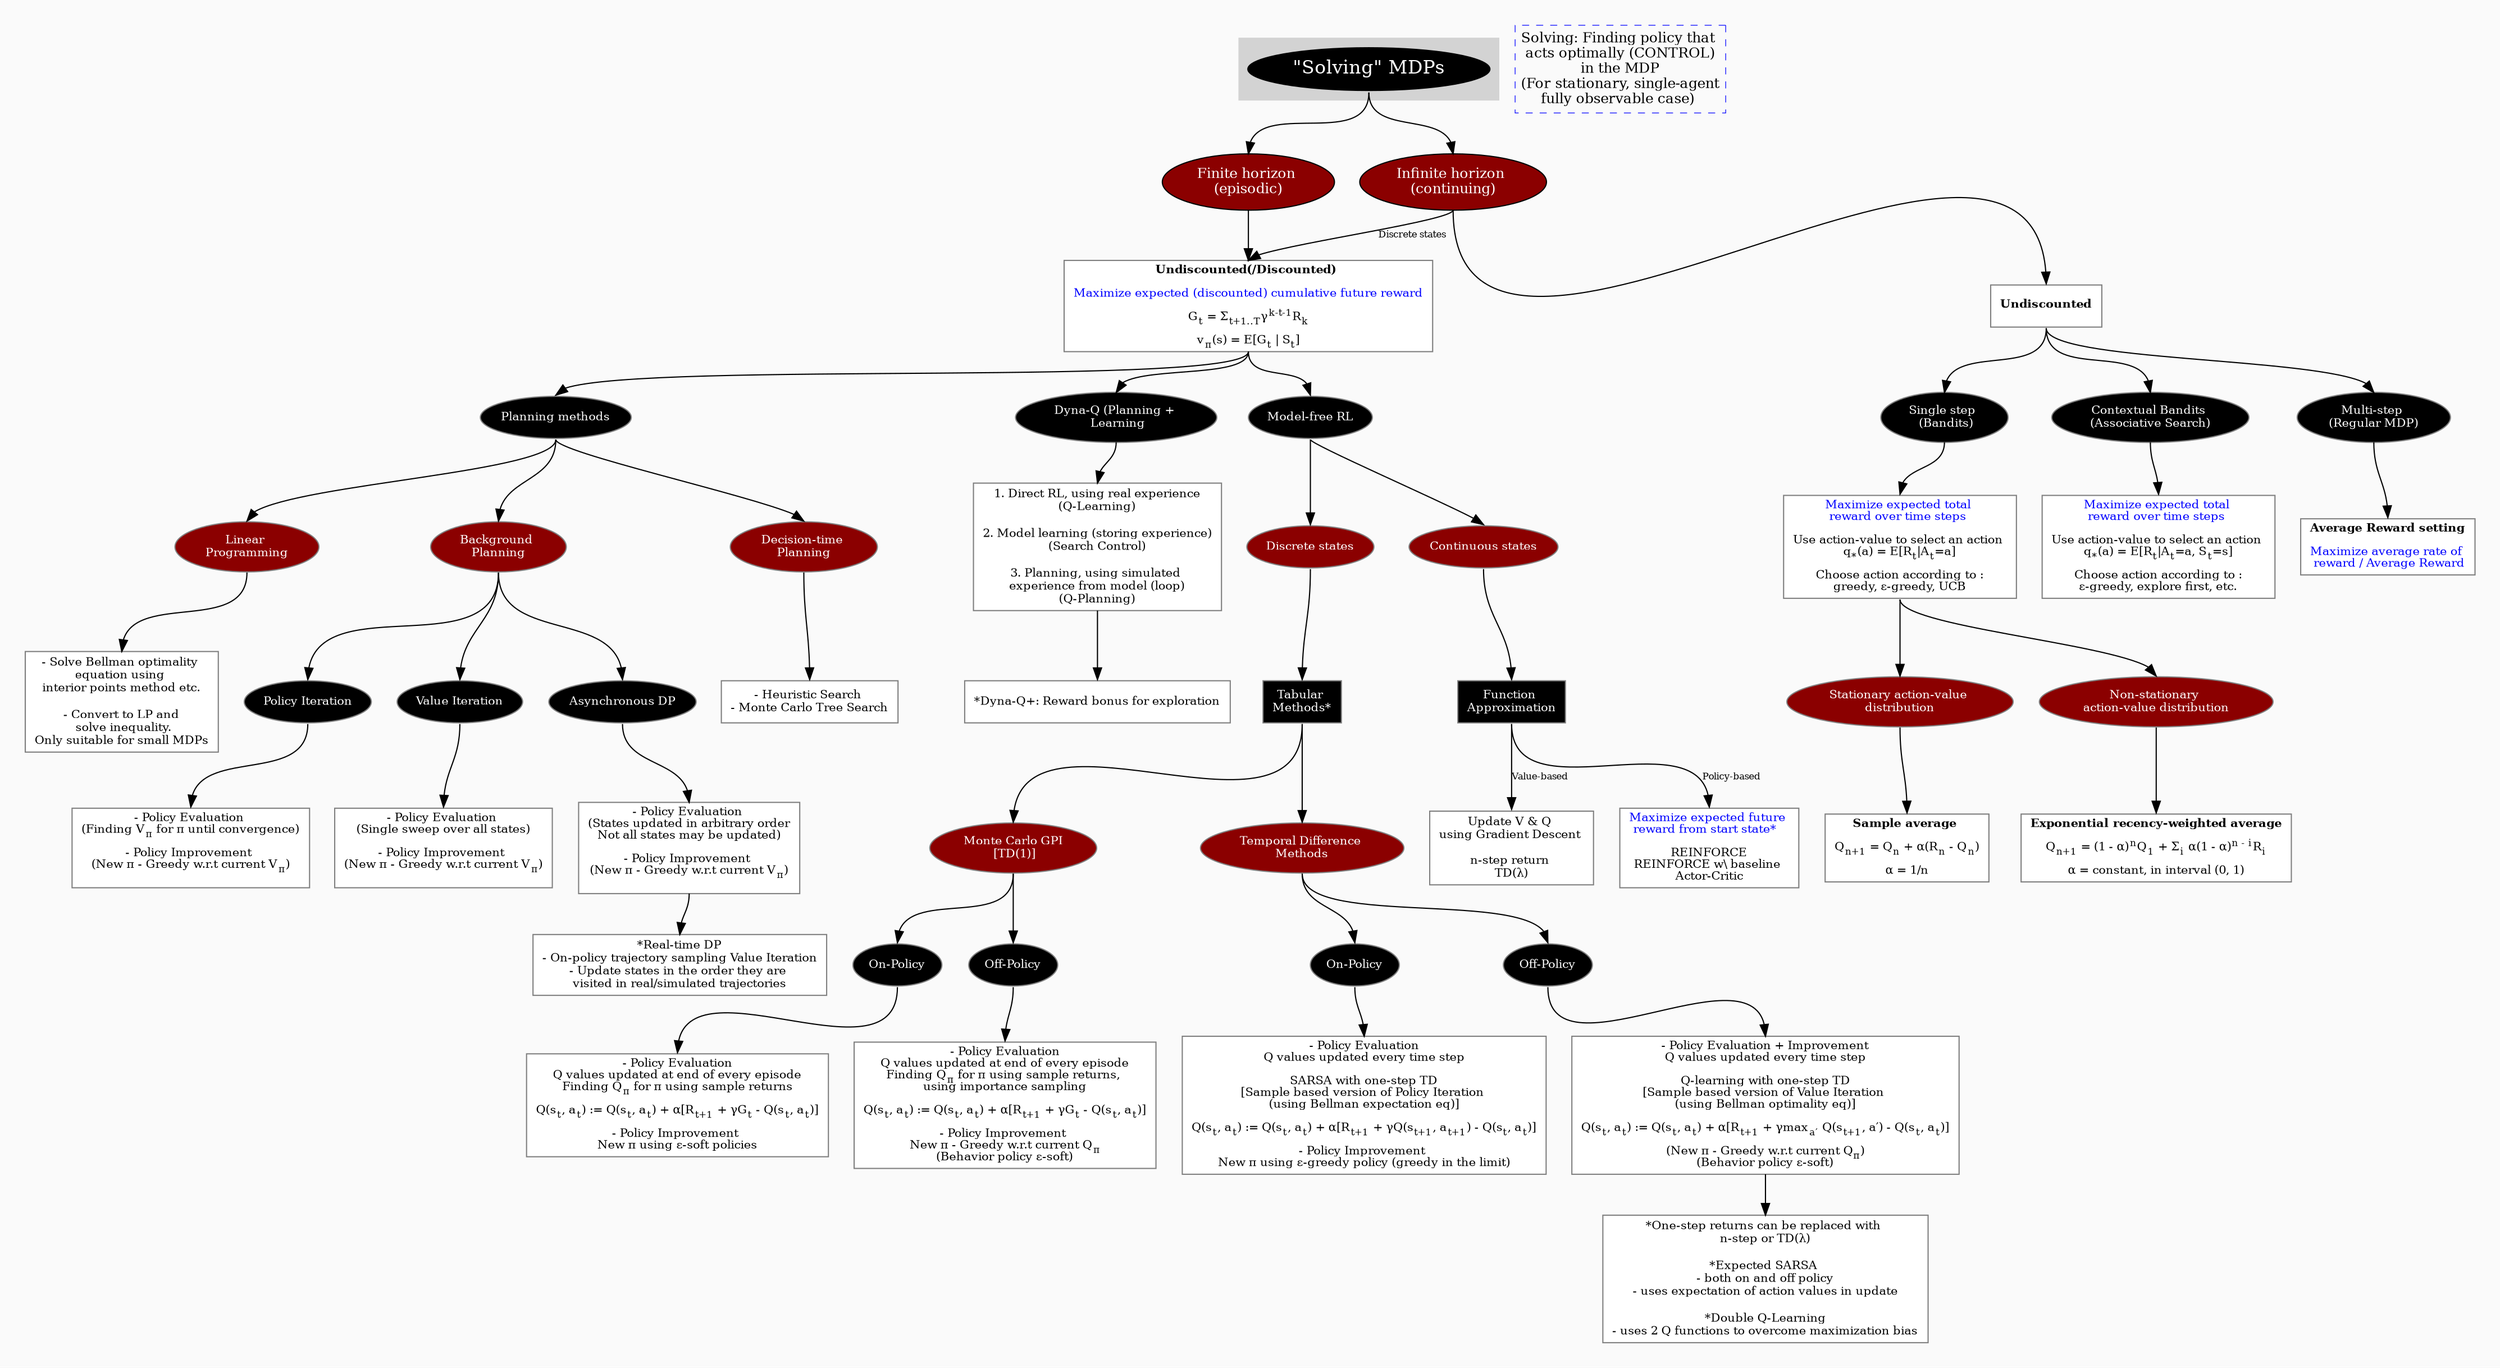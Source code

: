 digraph G {
splines=true
bgcolor=grey98
pad=0.3
style=filled
edge[minlen=2]
edge[headport=n, tailport=s, label=""]
node[style=filled, fontcolor=white]
ranksep=0.1
nodesep=0.3


// LEVEL 1
subgraph cluster_0 {
style=filled
color=lightgrey
fontsize=12
node[fillcolor=black, fontcolor=white, fontsize=16]
a1[label="\"Solving\" MDPs"]
//label = "Solving \: finding policy that acts optimally\n in the MDP";
//labelloc = "b";
}


// LEVEL 2
node[fillcolor=red4, fontsize=12]
b1[label="Finite horizon \n(episodic)"]
node[fillcolor=red4, fontsize=12]
b2[label="Infinite horizon \n(continuing)"]
a1-> b1
a1-> b2


// LEVEL 3
node[fontcolor=black, fontsize=10]
node[shape=box, fillcolor=white, color=grey50]
c1[label=<<b>Undiscounted(/Discounted)</b> <br/><br/>
<font color="blue">Maximize expected (discounted) cumulative future reward</font>
<br/><br/>
G<sub>t</sub> = &Sigma;<sub>t+1..T</sub>&gamma;<sup>k-t-1</sup>R<sub>k</sub>
<br/><br/>
v<sub>&pi;</sub>(s) = E[G<sub>t</sub> | S<sub>t</sub>]
>]
node[shape=box, fillcolor=white, color=grey50]
c3[label=<<b>Undiscounted</b>>]
edge[headport=n, tailport=s, label="", style=filled]
b1-> c1
edge[label="Discrete states", fontsize=8]
b2-> c1
edge[label="", fontsize=8]
b2-> c3


// LEVEL 4
node[fillcolor=black, fontsize=10, shape=ellipse, fontcolor=white]
k1[label="Planning methods"]
node[fillcolor=black, fontsize=10, shape=ellipse, fontcolor=white]
k3[label="Dyna-Q (Planning + \n Learning"]
node[fillcolor=black, fontsize=10, shape=ellipse, fontcolor=white]
k2[label="Model-free RL"]
c1-> k1
c1-> k2
c1-> k3


//LEVEL 5
node[fontcolor=black, fontsize=10]
node[shape=box, fillcolor=white, color=grey50]
kk3[label=<
1. Direct RL, using real experience<br/>
(Q-Learning)<br/><br/>
2. Model learning (storing experience)<br/>
(Search Control)<br/><br/>
3. Planning, using simulated <br/>experience from model (loop)<br/>
(Q-Planning)
>]
k3-> kk3

node[fontcolor=black, fontsize=10]
node[shape=box, fillcolor=white, color=grey50]
kkk3[label=<
*Dyna-Q+: Reward bonus for exploration
>]
kk3-> kkk3


// LEVEL 5
node[style="filled", shape=ellipse, fillcolor=red4, fontcolor=white, fontsize=10]
d1[label="Discrete states"]
node[style="filled", shape=ellipse, fillcolor=red4, fontcolor=white, fontsize=10]
d2[label="Continuous states"]
k2-> d1
k2-> d2

node[style="filled", shape=ellipse, fillcolor=red4, fontcolor=white, fontsize=10]
l1[label="Linear \nProgramming"]
k1-> l1
node[style="filled", shape=ellipse, fillcolor=red4, fontcolor=white, fontsize=10]
l2[label="Background \nPlanning"]
k1-> l2
node[style="filled", shape=ellipse, fillcolor=red4, fontcolor=white, fontsize=10]
l3[label="Decision-time \nPlanning"]
k1-> l3


//LEVEL 6
node[fontcolor=black, fontsize=10]
node[shape=box, fillcolor=white, color=grey50]
m3[label=<
- Solve Bellman optimality <br/>
equation using <br/>
interior points method etc.<br/><br/>
- Convert to LP and<br/> solve inequality.
<br/>Only suitable for small MDPs
>]
l1-> m3

node[fontcolor=black, fontsize=10]
node[shape=box, fillcolor=white, color=grey50]
m5[label=<
- Heuristic Search <br/>
- Monte Carlo Tree Search
>]
l3-> m5


node[style="filled", shape=ellipse, fillcolor=black, fontcolor=white, fontsize=10]
m1[label="Policy Iteration"]
node[style="filled", shape=ellipse, fillcolor=black, fontcolor=white, fontsize=10]
m2[label="Value Iteration"]
node[style="filled", shape=ellipse, fillcolor=black, fontcolor=white, fontsize=10]
m4[label="Asynchronous DP"]
l2-> m1
l2-> m2
l2-> m4


// LEVEL 7
node[fontcolor=black, fontsize=10]
node[shape=box, fillcolor=white, color=grey50]
n1[label=<
- Policy Evaluation <br/>(Finding V<sub>&pi;</sub> for &pi; until convergence)
<br/><br/>
- Policy Improvement <br/>(New &pi; - Greedy w.r.t current V<sub>&pi;</sub>)
<br/><br/>
>]
m1-> n1

node[fontcolor=black, fontsize=10]
node[shape=box, fillcolor=white, color=grey50]
n2[label=<
- Policy Evaluation <br/>(Single sweep over all states)
<br/><br/>
- Policy Improvement <br/>(New &pi; - Greedy w.r.t current V<sub>&pi;</sub>)
<br/><br/>
>]
m2-> n2

node[fontcolor=black, fontsize=10]
node[shape=box, fillcolor=white, color=grey50]
n3[label=<
- Policy Evaluation <br/>
(States updated in arbitrary order
<br/>
Not all states may be updated)
<br/><br/>
- Policy Improvement <br/>(New &pi; - Greedy w.r.t current V<sub>&pi;</sub>)
<br/><br/>
>]
m4-> n3

node[fontcolor=black, fontsize=10]
node[shape=box, fillcolor=white, color=grey50]
mm4[label=<
*Real-time DP
<br/>
- On-policy trajectory sampling Value Iteration
<br/>
- Update states in the order they are <br/>
visited in real/simulated trajectories
>]
n3-> mm4

// LEVEL 6
node[fillcolor=black, fontcolor=white, fontsize=10]
e1[label="Tabular \nMethods\*"]
d1-> e1

node[fillcolor=black, fontcolor=white, fontsize=10]
e2[label="Function \nApproximation"]
d2-> e2

node[fillcolor=red4, fontcolor=white, fontsize=10, shape=ellipse]
o1[label="Monte Carlo GPI\n [TD(1)]"]
e1-> o1

node[fillcolor=red4, fontcolor=white, fontsize=10, shape=ellipse]
o2[label="Temporal Difference \nMethods"]
e1-> o2

// LEVEL 7
node[fillcolor=black, fontcolor=white, fontsize=10, shape=ellipse]
p1[label="On-Policy"]
o1-> p1

node[fillcolor=black, fontcolor=white, fontsize=10, shape=ellipse]
p2[label="Off-Policy"]
o1-> p2

// LEVEL 7
node[fillcolor=black, fontcolor=white, fontsize=10, shape=ellipse]
p3[label="On-Policy"]
o2-> p3

node[fillcolor=black, fontcolor=white, fontsize=10, shape=ellipse]
p4[label="Off-Policy"]
o2-> p4

// LEVEL 8
node[fillcolor=white, fontcolor=black, shape=box, fontsize=10]
f1[label=<
- Policy Evaluation<br/>
Q values updated at end of every episode<br/>
Finding Q<sub>&pi;</sub> for &pi; using sample returns
<br/><br/>
Q(s<sub>t</sub>, a<sub>t</sub>) := Q(s<sub>t</sub>, a<sub>t</sub>) + &alpha;[R<sub>t+1</sub> + &gamma;G<sub>t</sub> - Q(s<sub>t</sub>, a<sub>t</sub>)]
<br/><br/>
- Policy Improvement <br/>
New &pi; using &epsilon;-soft policies
>]
p1-> f1

node[fillcolor=white, fontcolor=black, shape=box, fontsize=10]
f2[label=<
- Policy Evaluation<br/>
Q values updated at end of every episode<br/>
Finding Q<sub>&pi;</sub> for &pi; using sample returns, <br/>using importance sampling
<br/><br/>
Q(s<sub>t</sub>, a<sub>t</sub>) := Q(s<sub>t</sub>, a<sub>t</sub>) + &alpha;[R<sub>t+1</sub> + &gamma;G<sub>t</sub> - Q(s<sub>t</sub>, a<sub>t</sub>)]
<br/><br/>
- Policy Improvement <br/>
New &pi; - Greedy w.r.t current Q<sub>&pi;</sub>
<br/>
(Behavior policy &epsilon;-soft)
>]
p2-> f2

node[fillcolor=white, fontcolor=black, shape=box, fontsize=10]
f3[label=<
- Policy Evaluation<br/>
Q values updated every time step<br/><br/>
SARSA with one-step TD
<br/>
[Sample based version of Policy Iteration <br/>(using Bellman expectation eq)]
<br/><br/>
Q(s<sub>t</sub>, a<sub>t</sub>) := Q(s<sub>t</sub>, a<sub>t</sub>) + &alpha;[R<sub>t+1</sub> + &gamma;Q(s<sub>t+1</sub>, a<sub>t+1</sub>) - Q(s<sub>t</sub>, a<sub>t</sub>)]
<br/><br/>
- Policy Improvement <br/>
New &pi; using &epsilon;-greedy policy (greedy in the limit)
>]
p3-> f3

node[fillcolor=white, fontcolor=black, shape=box, fontsize=10]
f4[label=<
- Policy Evaluation + Improvement<br/>
Q values updated every time step<br/><br/>
Q-learning with one-step TD
<br/>
[Sample based version of Value Iteration <br/>(using Bellman optimality eq)]
<br/><br/>
Q(s<sub>t</sub>, a<sub>t</sub>) := Q(s<sub>t</sub>, a<sub>t</sub>) + &alpha;[R<sub>t+1</sub> + &gamma;max<sub>a′</sub> Q(s<sub>t+1</sub>, a′) - Q(s<sub>t</sub>, a<sub>t</sub>)]
<br/><br/>
(New &pi; - Greedy w.r.t current Q<sub>&pi;</sub>)
<br/>
(Behavior policy &epsilon;-soft)
>]
p4-> f4

node[fillcolor=white, fontcolor=black, shape=box, fontsize=10]
ff4[label=<
*One-step returns can be replaced with <br/>
n-step or TD(&lambda;)
<br/><br/>
*Expected SARSA <br/>
- both on and off policy<br/>
- uses expectation of action values in update
<br/><br/>
*Double Q-Learning<br/>
- uses 2 Q functions to overcome maximization bias
>]
f4-> ff4

node[fillcolor=white, fontcolor=black, shape=box, fontsize=10]
f5[label="Update V & Q \nusing Gradient Descent \n \nn\-step return \nTD\(&lambda;\)"]
edge[label="Value-based", fontsize=8]
e2-> f5

node[fillcolor=white, fontcolor=black, shape=box, fontsize=10]
f6[label=<
<font color="blue">Maximize expected future <br/>
reward from start state* </font> <br/><br/> REINFORCE <br/>REINFORCE w\ baseline <br/>Actor-Critic
>]
edge[label="Policy-based", fontsize=8]
e2-> f6


// LEVEL 4
node[fillcolor=black, shape=ellipse, fontcolor=white, fontsize=10]
g1[label="Single step \n \(Bandits\)"]
edge[label="", minlen=2]
c3-> g1

node[fillcolor=black, shape=ellipse, fontcolor=white, fontsize=10]
g2[label="Contextual Bandits \n(Associative Search)"]
edge[label="", minlen=2]
c3-> g2

node[fillcolor=black, shape=ellipse, fontcolor=white, fontsize=10]
g3[label="Multi\-step \n\(Regular MDP\)"]
edge[label="", minlen=2]
c3-> g3


// LEVEL 5
node[fillcolor=white, fontcolor=black, shape=box, fontsize=10]
h1[label=<<font color="blue">Maximize expected total <BR/>
reward over time steps </font><BR/><BR/>
Use action-value to select an action <BR/>
q<sub>*</sub>(a) = E[R<sub>t</sub>|A<sub>t</sub>=a]
<br/><br/>
Choose action according to :<br/>
greedy, &epsilon;-greedy, UCB
>]
edge[headport=n, tailport=s, label="", fontsize=8]
g1-> h1

node[fillcolor=white, fontcolor=black, shape=box, fontsize=10]
h2[label=<<font color="blue">Maximize expected total <BR/>
reward over time steps </font><BR/><BR/>
Use action-value to select an action <BR/>
q<sub>*</sub>(a) = E[R<sub>t</sub>|A<sub>t</sub>=a, S<sub>t</sub>=s]
<br/><br/>
Choose action according to :<br/>
&epsilon;-greedy, explore first, etc.
>]
edge[headport=n, tailport=s, label="", fontsize=8]
g2-> h2

node[fillcolor=white, fontcolor=black, shape=box, fontsize=10]
h3[label=<
<b>Average Reward setting</b>
<br/><br/>
<font color="blue">Maximize average rate of <br/> reward / Average Reward</font>
>]
edge[label="", fontsize=8]
g3-> h3


// LEVEL 6
node[style="filled", shape=ellipse, fillcolor=red4, fontcolor=white, fontsize=10]
i1[label="Stationary action-value \ndistribution"]
node[style="filled", shape=ellipse, fillcolor=red4, fontcolor=white, fontsize=10]
i2[label="Non-stationary \naction-value distribution"]
h1-> i1
h1-> i2

// LEVEL 7
node[fillcolor=white, fontcolor=black, shape=box, fontsize=10]
j1[label=<
<B>Sample average</B> <BR/><BR/>
Q<sub>n+1</sub> = Q<sub>n</sub> + &alpha;(R<sub>n</sub> - Q<sub>n</sub>)
<BR/><BR/>
&alpha; = 1/n
>]
edge[label="", fontsize=8]
i1-> j1

node[fillcolor=white, fontcolor=black, shape=box, fontsize=10]
j2[label=<
<B>Exponential recency-weighted average</B><BR/><BR/>
Q<sub>n+1</sub> = (1 - &alpha;)<sup>n</sup>Q<sub>1</sub> + &Sigma;<sub>i</sub> &alpha;(1 - &alpha;)<sup>n - i</sup>R<sub>i</sub>
<BR/><BR/>
&alpha; = constant, in interval (0, 1)
>]
edge[label="", fontsize=8]
i2-> j2


// REMARQUES EN BLEU
node[color=blue, shape=box, margin=0.07, fontcolor=black, fontsize=12, style="dashed", penwidth=0.6]
//edge[color=blue, arrowhead="none", xlabel="", style="dashed", penwidth=0.6]
 r1[label="Solving: Finding policy that \n acts optimally (CONTROL) \nin the MDP\n(For stationary, single-agent\nfully observable case) "]
// {rank=same;->r1}
// {rank=same;r1->[dir=back]}

}